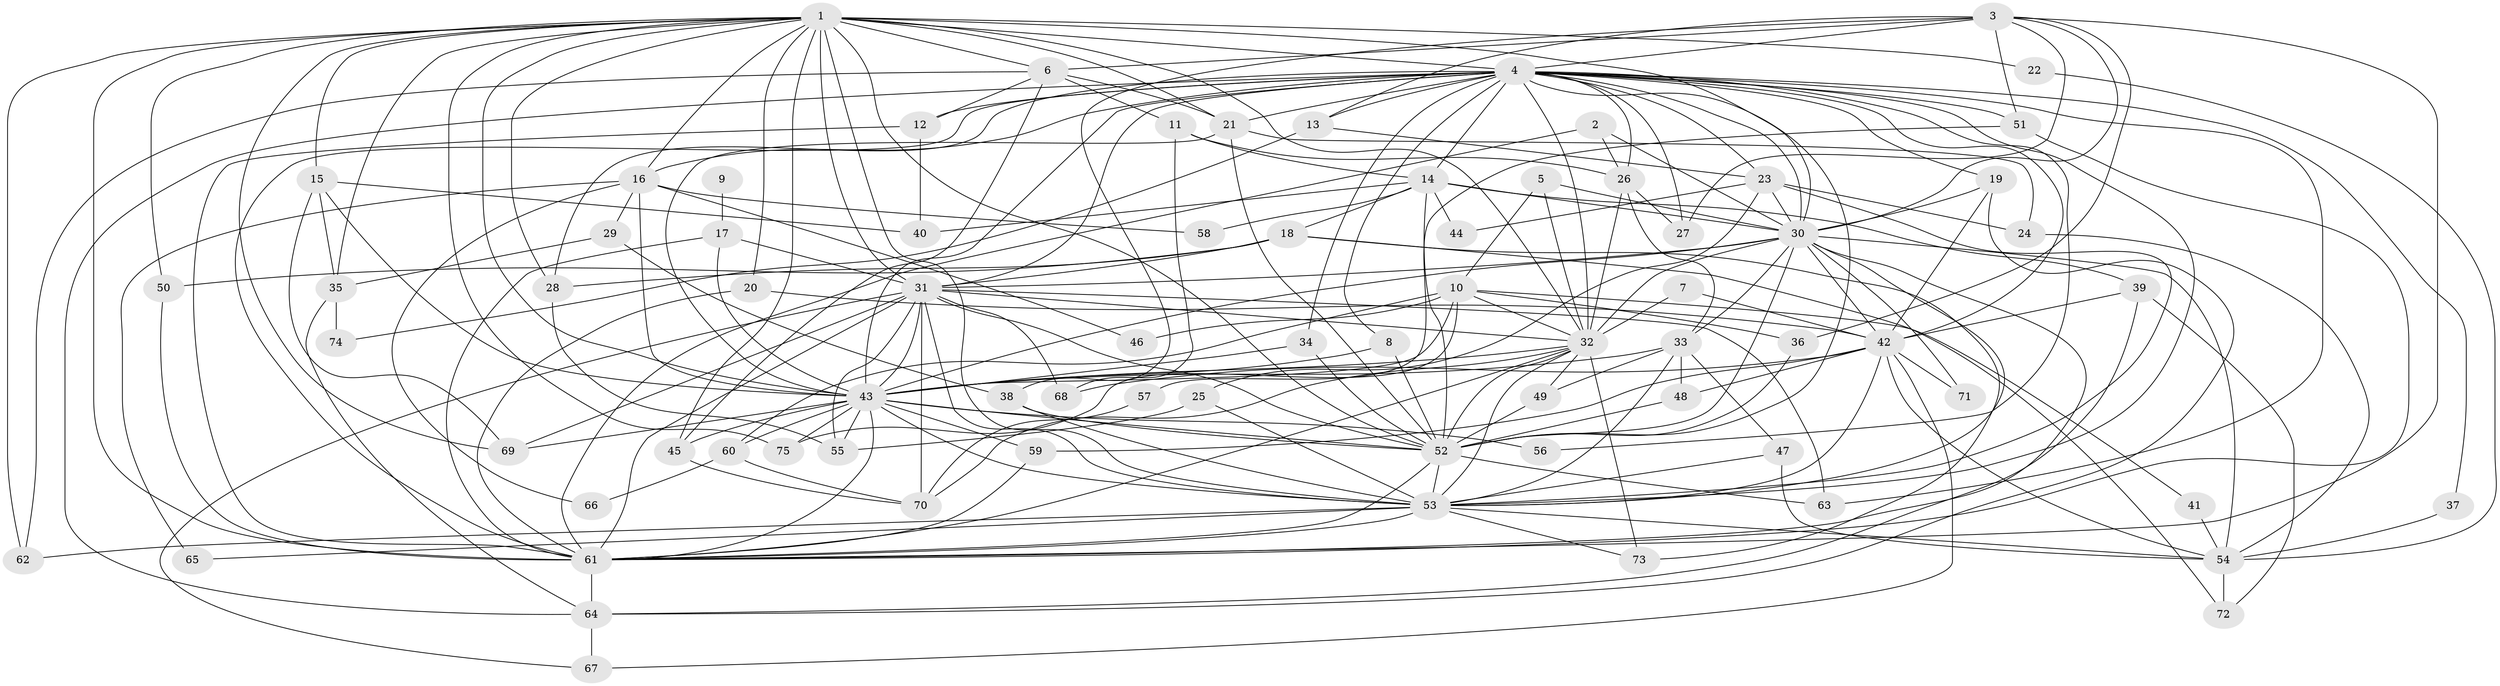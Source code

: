// original degree distribution, {15: 0.006711409395973154, 19: 0.013422818791946308, 23: 0.006711409395973154, 30: 0.006711409395973154, 20: 0.013422818791946308, 34: 0.006711409395973154, 22: 0.006711409395973154, 18: 0.006711409395973154, 3: 0.2348993288590604, 14: 0.006711409395973154, 10: 0.006711409395973154, 7: 0.026845637583892617, 5: 0.03355704697986577, 2: 0.4966442953020134, 6: 0.020134228187919462, 4: 0.087248322147651, 9: 0.013422818791946308, 8: 0.006711409395973154}
// Generated by graph-tools (version 1.1) at 2025/36/03/04/25 23:36:27]
// undirected, 75 vertices, 218 edges
graph export_dot {
  node [color=gray90,style=filled];
  1;
  2;
  3;
  4;
  5;
  6;
  7;
  8;
  9;
  10;
  11;
  12;
  13;
  14;
  15;
  16;
  17;
  18;
  19;
  20;
  21;
  22;
  23;
  24;
  25;
  26;
  27;
  28;
  29;
  30;
  31;
  32;
  33;
  34;
  35;
  36;
  37;
  38;
  39;
  40;
  41;
  42;
  43;
  44;
  45;
  46;
  47;
  48;
  49;
  50;
  51;
  52;
  53;
  54;
  55;
  56;
  57;
  58;
  59;
  60;
  61;
  62;
  63;
  64;
  65;
  66;
  67;
  68;
  69;
  70;
  71;
  72;
  73;
  74;
  75;
  1 -- 4 [weight=2.0];
  1 -- 6 [weight=1.0];
  1 -- 15 [weight=1.0];
  1 -- 16 [weight=1.0];
  1 -- 20 [weight=1.0];
  1 -- 21 [weight=1.0];
  1 -- 22 [weight=2.0];
  1 -- 28 [weight=1.0];
  1 -- 30 [weight=2.0];
  1 -- 31 [weight=3.0];
  1 -- 32 [weight=2.0];
  1 -- 35 [weight=1.0];
  1 -- 43 [weight=2.0];
  1 -- 45 [weight=1.0];
  1 -- 50 [weight=1.0];
  1 -- 52 [weight=2.0];
  1 -- 53 [weight=2.0];
  1 -- 61 [weight=3.0];
  1 -- 62 [weight=1.0];
  1 -- 69 [weight=1.0];
  1 -- 75 [weight=1.0];
  2 -- 26 [weight=1.0];
  2 -- 30 [weight=1.0];
  2 -- 61 [weight=1.0];
  3 -- 4 [weight=1.0];
  3 -- 6 [weight=1.0];
  3 -- 13 [weight=1.0];
  3 -- 27 [weight=1.0];
  3 -- 30 [weight=1.0];
  3 -- 36 [weight=1.0];
  3 -- 38 [weight=1.0];
  3 -- 51 [weight=1.0];
  3 -- 61 [weight=1.0];
  4 -- 8 [weight=1.0];
  4 -- 12 [weight=1.0];
  4 -- 13 [weight=1.0];
  4 -- 14 [weight=1.0];
  4 -- 16 [weight=1.0];
  4 -- 19 [weight=1.0];
  4 -- 21 [weight=1.0];
  4 -- 23 [weight=1.0];
  4 -- 26 [weight=1.0];
  4 -- 27 [weight=1.0];
  4 -- 28 [weight=2.0];
  4 -- 30 [weight=2.0];
  4 -- 31 [weight=1.0];
  4 -- 32 [weight=1.0];
  4 -- 34 [weight=1.0];
  4 -- 37 [weight=1.0];
  4 -- 42 [weight=1.0];
  4 -- 43 [weight=3.0];
  4 -- 51 [weight=1.0];
  4 -- 52 [weight=2.0];
  4 -- 53 [weight=2.0];
  4 -- 56 [weight=1.0];
  4 -- 61 [weight=1.0];
  4 -- 63 [weight=1.0];
  4 -- 64 [weight=1.0];
  5 -- 10 [weight=1.0];
  5 -- 30 [weight=1.0];
  5 -- 32 [weight=1.0];
  6 -- 11 [weight=1.0];
  6 -- 12 [weight=1.0];
  6 -- 21 [weight=1.0];
  6 -- 45 [weight=1.0];
  6 -- 62 [weight=1.0];
  7 -- 32 [weight=1.0];
  7 -- 42 [weight=1.0];
  8 -- 43 [weight=1.0];
  8 -- 52 [weight=1.0];
  9 -- 17 [weight=1.0];
  10 -- 32 [weight=1.0];
  10 -- 36 [weight=1.0];
  10 -- 41 [weight=1.0];
  10 -- 43 [weight=1.0];
  10 -- 46 [weight=1.0];
  10 -- 60 [weight=1.0];
  10 -- 75 [weight=1.0];
  11 -- 14 [weight=1.0];
  11 -- 26 [weight=1.0];
  11 -- 68 [weight=1.0];
  12 -- 40 [weight=1.0];
  12 -- 61 [weight=1.0];
  13 -- 23 [weight=1.0];
  13 -- 74 [weight=2.0];
  14 -- 18 [weight=1.0];
  14 -- 30 [weight=1.0];
  14 -- 39 [weight=1.0];
  14 -- 40 [weight=1.0];
  14 -- 44 [weight=1.0];
  14 -- 52 [weight=1.0];
  14 -- 58 [weight=1.0];
  15 -- 35 [weight=1.0];
  15 -- 40 [weight=1.0];
  15 -- 43 [weight=1.0];
  15 -- 69 [weight=1.0];
  16 -- 29 [weight=1.0];
  16 -- 43 [weight=1.0];
  16 -- 46 [weight=1.0];
  16 -- 58 [weight=1.0];
  16 -- 65 [weight=1.0];
  16 -- 66 [weight=1.0];
  17 -- 31 [weight=1.0];
  17 -- 43 [weight=1.0];
  17 -- 61 [weight=1.0];
  18 -- 28 [weight=1.0];
  18 -- 31 [weight=1.0];
  18 -- 50 [weight=1.0];
  18 -- 72 [weight=1.0];
  18 -- 73 [weight=1.0];
  19 -- 30 [weight=1.0];
  19 -- 42 [weight=1.0];
  19 -- 64 [weight=1.0];
  20 -- 42 [weight=1.0];
  20 -- 61 [weight=1.0];
  21 -- 24 [weight=1.0];
  21 -- 43 [weight=1.0];
  21 -- 52 [weight=1.0];
  22 -- 54 [weight=1.0];
  23 -- 24 [weight=1.0];
  23 -- 25 [weight=1.0];
  23 -- 30 [weight=1.0];
  23 -- 44 [weight=1.0];
  23 -- 53 [weight=1.0];
  24 -- 54 [weight=1.0];
  25 -- 53 [weight=1.0];
  25 -- 55 [weight=1.0];
  26 -- 27 [weight=1.0];
  26 -- 32 [weight=1.0];
  26 -- 33 [weight=1.0];
  28 -- 55 [weight=1.0];
  29 -- 35 [weight=1.0];
  29 -- 38 [weight=1.0];
  30 -- 31 [weight=2.0];
  30 -- 32 [weight=1.0];
  30 -- 33 [weight=1.0];
  30 -- 42 [weight=1.0];
  30 -- 43 [weight=1.0];
  30 -- 52 [weight=1.0];
  30 -- 53 [weight=1.0];
  30 -- 54 [weight=1.0];
  30 -- 61 [weight=1.0];
  30 -- 71 [weight=2.0];
  31 -- 32 [weight=1.0];
  31 -- 43 [weight=1.0];
  31 -- 52 [weight=1.0];
  31 -- 53 [weight=1.0];
  31 -- 55 [weight=1.0];
  31 -- 61 [weight=1.0];
  31 -- 63 [weight=1.0];
  31 -- 67 [weight=1.0];
  31 -- 68 [weight=1.0];
  31 -- 69 [weight=1.0];
  31 -- 70 [weight=1.0];
  32 -- 43 [weight=2.0];
  32 -- 49 [weight=1.0];
  32 -- 52 [weight=2.0];
  32 -- 53 [weight=1.0];
  32 -- 61 [weight=1.0];
  32 -- 70 [weight=1.0];
  32 -- 73 [weight=1.0];
  33 -- 43 [weight=1.0];
  33 -- 47 [weight=1.0];
  33 -- 48 [weight=1.0];
  33 -- 49 [weight=1.0];
  33 -- 53 [weight=1.0];
  34 -- 43 [weight=1.0];
  34 -- 52 [weight=1.0];
  35 -- 64 [weight=1.0];
  35 -- 74 [weight=1.0];
  36 -- 52 [weight=1.0];
  37 -- 54 [weight=1.0];
  38 -- 52 [weight=1.0];
  38 -- 53 [weight=1.0];
  39 -- 42 [weight=1.0];
  39 -- 64 [weight=1.0];
  39 -- 72 [weight=1.0];
  41 -- 54 [weight=1.0];
  42 -- 48 [weight=1.0];
  42 -- 53 [weight=1.0];
  42 -- 54 [weight=2.0];
  42 -- 59 [weight=1.0];
  42 -- 67 [weight=1.0];
  42 -- 68 [weight=1.0];
  42 -- 71 [weight=1.0];
  43 -- 45 [weight=1.0];
  43 -- 52 [weight=1.0];
  43 -- 53 [weight=3.0];
  43 -- 55 [weight=1.0];
  43 -- 56 [weight=2.0];
  43 -- 59 [weight=1.0];
  43 -- 60 [weight=1.0];
  43 -- 61 [weight=1.0];
  43 -- 69 [weight=1.0];
  43 -- 75 [weight=1.0];
  45 -- 70 [weight=1.0];
  47 -- 53 [weight=1.0];
  47 -- 54 [weight=1.0];
  48 -- 52 [weight=1.0];
  49 -- 52 [weight=1.0];
  50 -- 61 [weight=1.0];
  51 -- 57 [weight=1.0];
  51 -- 61 [weight=1.0];
  52 -- 53 [weight=1.0];
  52 -- 61 [weight=1.0];
  52 -- 63 [weight=2.0];
  53 -- 54 [weight=1.0];
  53 -- 61 [weight=1.0];
  53 -- 62 [weight=1.0];
  53 -- 65 [weight=1.0];
  53 -- 73 [weight=1.0];
  54 -- 72 [weight=1.0];
  57 -- 70 [weight=1.0];
  59 -- 61 [weight=1.0];
  60 -- 66 [weight=1.0];
  60 -- 70 [weight=1.0];
  61 -- 64 [weight=2.0];
  64 -- 67 [weight=1.0];
}
